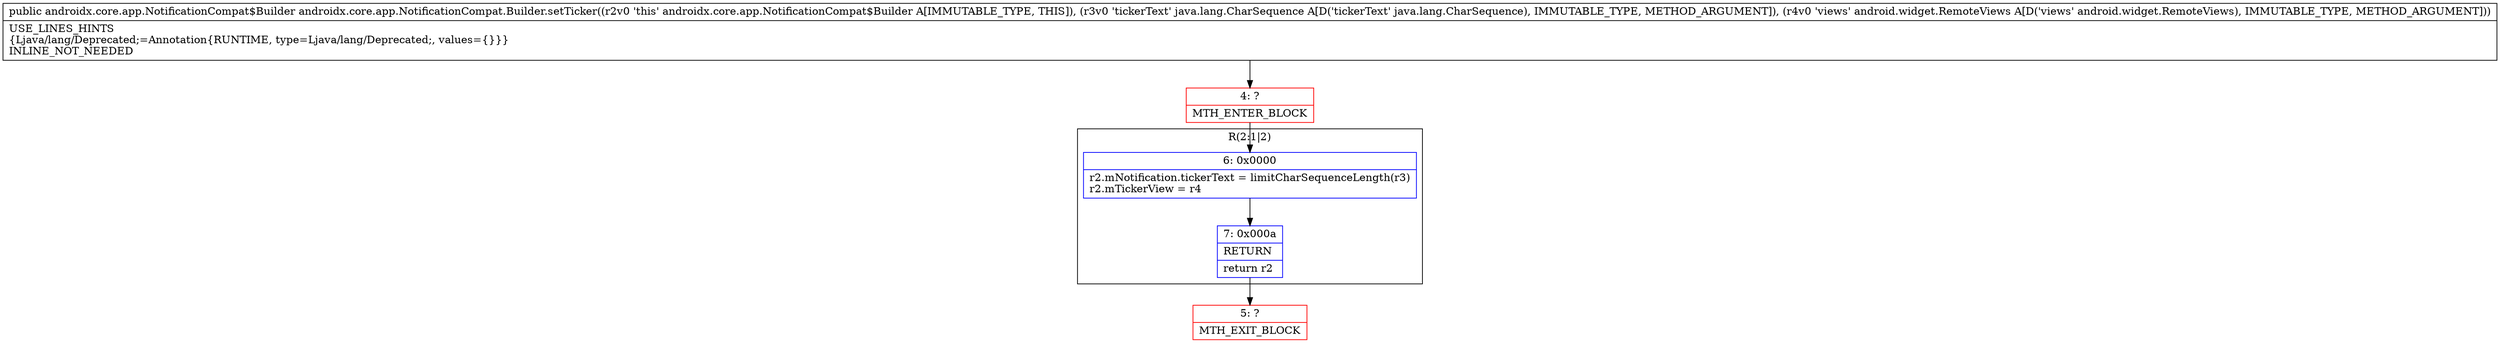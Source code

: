 digraph "CFG forandroidx.core.app.NotificationCompat.Builder.setTicker(Ljava\/lang\/CharSequence;Landroid\/widget\/RemoteViews;)Landroidx\/core\/app\/NotificationCompat$Builder;" {
subgraph cluster_Region_929925728 {
label = "R(2:1|2)";
node [shape=record,color=blue];
Node_6 [shape=record,label="{6\:\ 0x0000|r2.mNotification.tickerText = limitCharSequenceLength(r3)\lr2.mTickerView = r4\l}"];
Node_7 [shape=record,label="{7\:\ 0x000a|RETURN\l|return r2\l}"];
}
Node_4 [shape=record,color=red,label="{4\:\ ?|MTH_ENTER_BLOCK\l}"];
Node_5 [shape=record,color=red,label="{5\:\ ?|MTH_EXIT_BLOCK\l}"];
MethodNode[shape=record,label="{public androidx.core.app.NotificationCompat$Builder androidx.core.app.NotificationCompat.Builder.setTicker((r2v0 'this' androidx.core.app.NotificationCompat$Builder A[IMMUTABLE_TYPE, THIS]), (r3v0 'tickerText' java.lang.CharSequence A[D('tickerText' java.lang.CharSequence), IMMUTABLE_TYPE, METHOD_ARGUMENT]), (r4v0 'views' android.widget.RemoteViews A[D('views' android.widget.RemoteViews), IMMUTABLE_TYPE, METHOD_ARGUMENT]))  | USE_LINES_HINTS\l\{Ljava\/lang\/Deprecated;=Annotation\{RUNTIME, type=Ljava\/lang\/Deprecated;, values=\{\}\}\}\lINLINE_NOT_NEEDED\l}"];
MethodNode -> Node_4;Node_6 -> Node_7;
Node_7 -> Node_5;
Node_4 -> Node_6;
}

